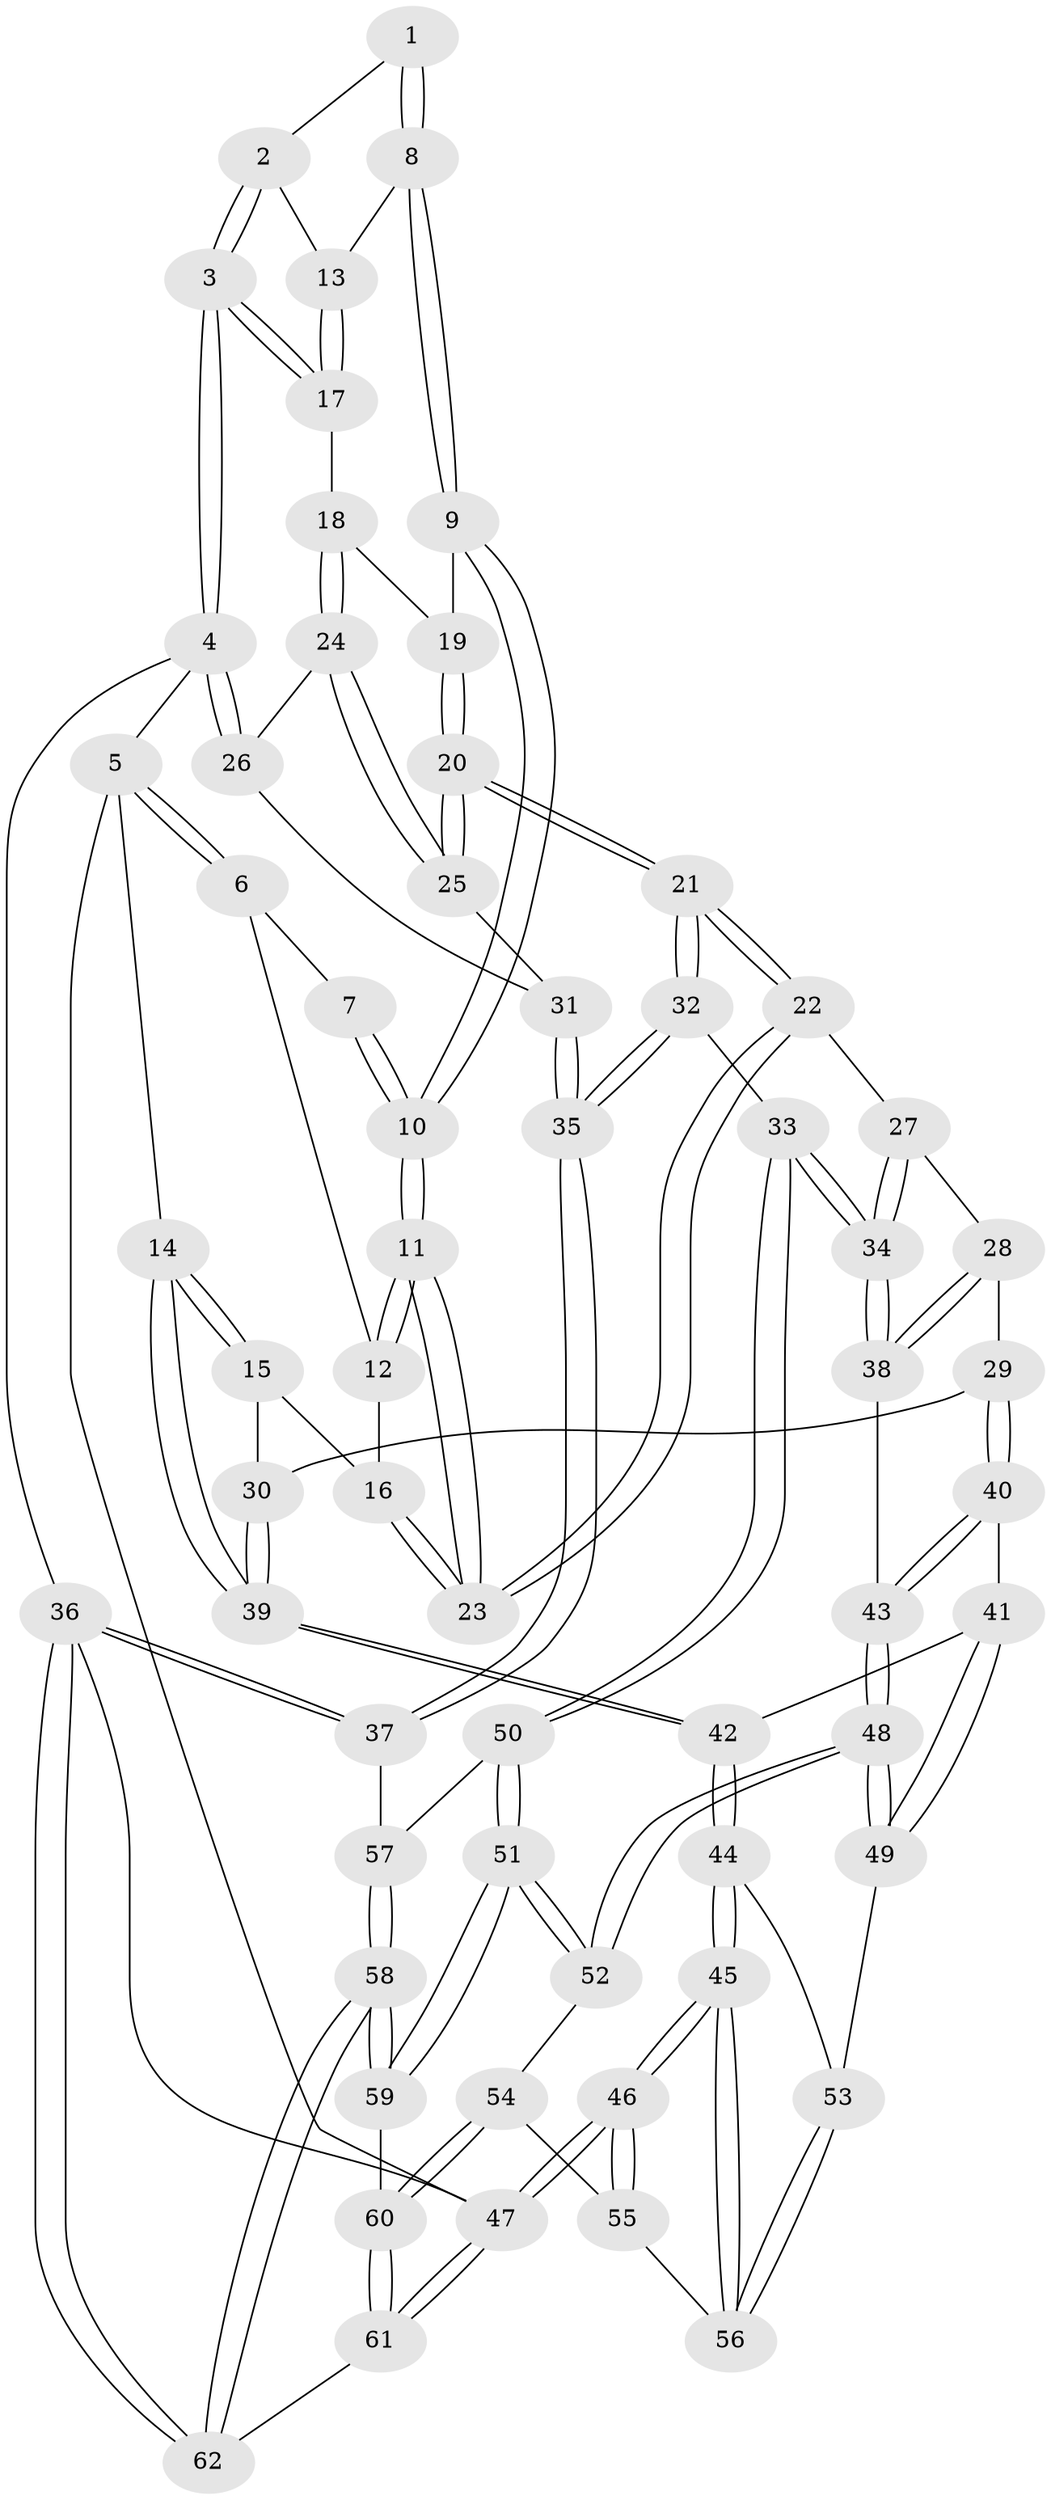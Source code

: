 // Generated by graph-tools (version 1.1) at 2025/03/03/09/25 03:03:17]
// undirected, 62 vertices, 152 edges
graph export_dot {
graph [start="1"]
  node [color=gray90,style=filled];
  1 [pos="+0.5831612888784922+0"];
  2 [pos="+0.9356650934554058+0"];
  3 [pos="+1+0"];
  4 [pos="+1+0"];
  5 [pos="+0+0"];
  6 [pos="+0.2756264972658589+0"];
  7 [pos="+0.46304943391381037+0"];
  8 [pos="+0.6539426527035263+0.08989209494895564"];
  9 [pos="+0.6422896562203341+0.10210849498707543"];
  10 [pos="+0.4925711274572678+0.1485141128945889"];
  11 [pos="+0.46542808275094855+0.21221640604934305"];
  12 [pos="+0.2530104868510169+0"];
  13 [pos="+0.7058006309582083+0.08406981122186942"];
  14 [pos="+0+0.20107730070986177"];
  15 [pos="+0.19373908983537155+0.1277337005452962"];
  16 [pos="+0.20738732995839995+0.11503595469444232"];
  17 [pos="+0.7801949679611281+0.13630814040739694"];
  18 [pos="+0.7816203329065353+0.15015726180723896"];
  19 [pos="+0.6640504952482176+0.14881300605604775"];
  20 [pos="+0.7329679552241983+0.35139285346371757"];
  21 [pos="+0.6899772491427383+0.4231765313964822"];
  22 [pos="+0.4645465224260003+0.2517371398949253"];
  23 [pos="+0.4620394750432844+0.22683371238314806"];
  24 [pos="+0.7908602205655818+0.20979418228870644"];
  25 [pos="+0.767551068921369+0.3112304898943862"];
  26 [pos="+1+0"];
  27 [pos="+0.33469716460097393+0.3413210316973678"];
  28 [pos="+0.325617459684206+0.34642882165016364"];
  29 [pos="+0.2577073084219392+0.3721452880834293"];
  30 [pos="+0.25450340763120893+0.36993476298031075"];
  31 [pos="+1+0.21452083346835416"];
  32 [pos="+0.7037916213423412+0.5034998339625031"];
  33 [pos="+0.6569444690054619+0.5437148882168791"];
  34 [pos="+0.5155429531866015+0.5472778189210235"];
  35 [pos="+1+0.6813376559019978"];
  36 [pos="+1+1"];
  37 [pos="+1+0.8512270412581049"];
  38 [pos="+0.45374536048737024+0.5548058038658322"];
  39 [pos="+0+0.28798131157481355"];
  40 [pos="+0.25051511417591854+0.4423188210769771"];
  41 [pos="+0.22773457890893778+0.4935405610214138"];
  42 [pos="+0+0.4372899509664409"];
  43 [pos="+0.4327650358555229+0.5618621904324201"];
  44 [pos="+0+0.508302160912798"];
  45 [pos="+0+0.7683856787500652"];
  46 [pos="+0+1"];
  47 [pos="+0+1"];
  48 [pos="+0.2962921220798283+0.6930056856764295"];
  49 [pos="+0.20162484645972434+0.6252961911686431"];
  50 [pos="+0.6091540930185103+0.6601992382627099"];
  51 [pos="+0.40240876268239867+0.8078005260934682"];
  52 [pos="+0.3145392602204441+0.7354642502057078"];
  53 [pos="+0.19489522961029743+0.6268713575720707"];
  54 [pos="+0.17400164823930436+0.8679150763019443"];
  55 [pos="+0.10909626287786292+0.8520627745210766"];
  56 [pos="+0.1238785123457366+0.711714384115947"];
  57 [pos="+0.6484351827966613+0.8268521969058297"];
  58 [pos="+0.5503178634809206+1"];
  59 [pos="+0.40908652157381753+0.8412925910609881"];
  60 [pos="+0.22436784895446155+0.962062073587228"];
  61 [pos="+0.20926266014856998+1"];
  62 [pos="+0.5566340815056819+1"];
  1 -- 2;
  1 -- 8;
  1 -- 8;
  2 -- 3;
  2 -- 3;
  2 -- 13;
  3 -- 4;
  3 -- 4;
  3 -- 17;
  3 -- 17;
  4 -- 5;
  4 -- 26;
  4 -- 26;
  4 -- 36;
  5 -- 6;
  5 -- 6;
  5 -- 14;
  5 -- 47;
  6 -- 7;
  6 -- 12;
  7 -- 10;
  7 -- 10;
  8 -- 9;
  8 -- 9;
  8 -- 13;
  9 -- 10;
  9 -- 10;
  9 -- 19;
  10 -- 11;
  10 -- 11;
  11 -- 12;
  11 -- 12;
  11 -- 23;
  11 -- 23;
  12 -- 16;
  13 -- 17;
  13 -- 17;
  14 -- 15;
  14 -- 15;
  14 -- 39;
  14 -- 39;
  15 -- 16;
  15 -- 30;
  16 -- 23;
  16 -- 23;
  17 -- 18;
  18 -- 19;
  18 -- 24;
  18 -- 24;
  19 -- 20;
  19 -- 20;
  20 -- 21;
  20 -- 21;
  20 -- 25;
  20 -- 25;
  21 -- 22;
  21 -- 22;
  21 -- 32;
  21 -- 32;
  22 -- 23;
  22 -- 23;
  22 -- 27;
  24 -- 25;
  24 -- 25;
  24 -- 26;
  25 -- 31;
  26 -- 31;
  27 -- 28;
  27 -- 34;
  27 -- 34;
  28 -- 29;
  28 -- 38;
  28 -- 38;
  29 -- 30;
  29 -- 40;
  29 -- 40;
  30 -- 39;
  30 -- 39;
  31 -- 35;
  31 -- 35;
  32 -- 33;
  32 -- 35;
  32 -- 35;
  33 -- 34;
  33 -- 34;
  33 -- 50;
  33 -- 50;
  34 -- 38;
  34 -- 38;
  35 -- 37;
  35 -- 37;
  36 -- 37;
  36 -- 37;
  36 -- 62;
  36 -- 62;
  36 -- 47;
  37 -- 57;
  38 -- 43;
  39 -- 42;
  39 -- 42;
  40 -- 41;
  40 -- 43;
  40 -- 43;
  41 -- 42;
  41 -- 49;
  41 -- 49;
  42 -- 44;
  42 -- 44;
  43 -- 48;
  43 -- 48;
  44 -- 45;
  44 -- 45;
  44 -- 53;
  45 -- 46;
  45 -- 46;
  45 -- 56;
  45 -- 56;
  46 -- 47;
  46 -- 47;
  46 -- 55;
  46 -- 55;
  47 -- 61;
  47 -- 61;
  48 -- 49;
  48 -- 49;
  48 -- 52;
  48 -- 52;
  49 -- 53;
  50 -- 51;
  50 -- 51;
  50 -- 57;
  51 -- 52;
  51 -- 52;
  51 -- 59;
  51 -- 59;
  52 -- 54;
  53 -- 56;
  53 -- 56;
  54 -- 55;
  54 -- 60;
  54 -- 60;
  55 -- 56;
  57 -- 58;
  57 -- 58;
  58 -- 59;
  58 -- 59;
  58 -- 62;
  58 -- 62;
  59 -- 60;
  60 -- 61;
  60 -- 61;
  61 -- 62;
}
